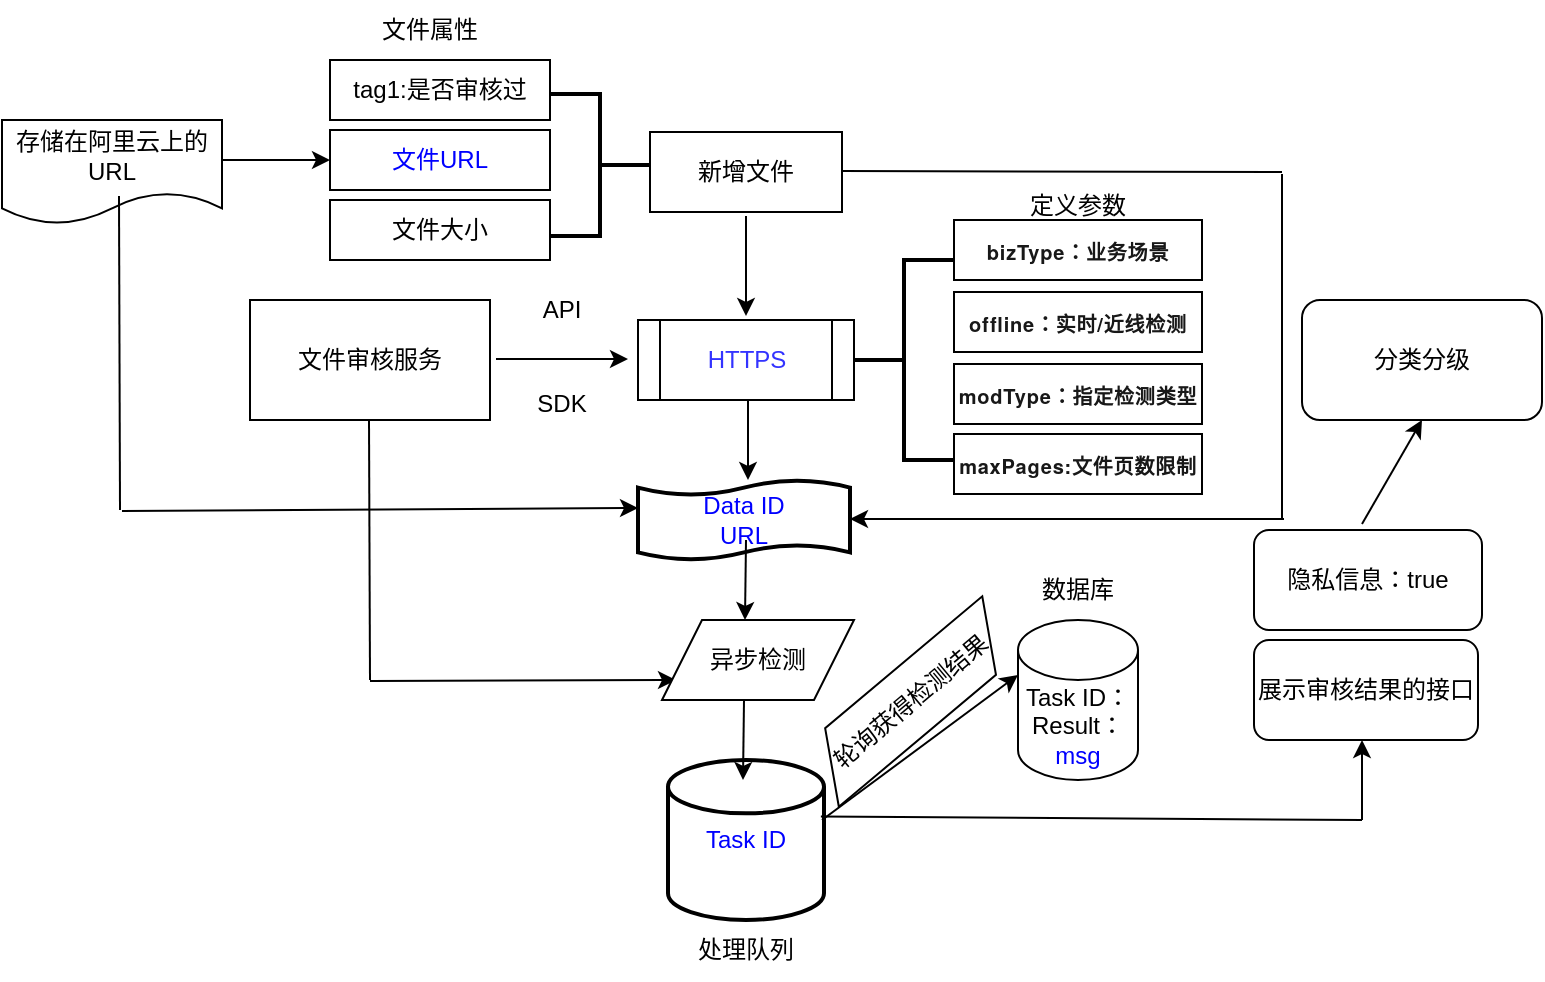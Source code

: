 <mxfile version="24.2.0" type="github">
  <diagram name="第 1 页" id="kZfMJyqTPyE8M1s1wa5J">
    <mxGraphModel dx="883" dy="525" grid="1" gridSize="10" guides="1" tooltips="1" connect="1" arrows="1" fold="1" page="1" pageScale="1" pageWidth="827" pageHeight="1169" math="0" shadow="0">
      <root>
        <mxCell id="0" />
        <mxCell id="1" parent="0" />
        <mxCell id="oO9cuOKb53XaHVMzQk8K-15" value="" style="edgeStyle=orthogonalEdgeStyle;rounded=0;orthogonalLoop=1;jettySize=auto;html=1;" edge="1" parent="1">
          <mxGeometry relative="1" as="geometry">
            <mxPoint x="402" y="158" as="sourcePoint" />
            <mxPoint x="402" y="208" as="targetPoint" />
          </mxGeometry>
        </mxCell>
        <mxCell id="oO9cuOKb53XaHVMzQk8K-1" value="新增文件" style="rounded=0;whiteSpace=wrap;html=1;" vertex="1" parent="1">
          <mxGeometry x="354" y="116" width="96" height="40" as="geometry" />
        </mxCell>
        <mxCell id="oO9cuOKb53XaHVMzQk8K-4" value="&lt;font color=&quot;#3333ff&quot;&gt;HTTPS&lt;/font&gt;" style="shape=process;whiteSpace=wrap;html=1;backgroundOutline=1;" vertex="1" parent="1">
          <mxGeometry x="348" y="210" width="108" height="40" as="geometry" />
        </mxCell>
        <mxCell id="oO9cuOKb53XaHVMzQk8K-5" value="文件审核服务" style="whiteSpace=wrap;html=1;" vertex="1" parent="1">
          <mxGeometry x="154" y="200" width="120" height="60" as="geometry" />
        </mxCell>
        <mxCell id="oO9cuOKb53XaHVMzQk8K-7" value="API" style="text;html=1;align=center;verticalAlign=middle;whiteSpace=wrap;rounded=0;" vertex="1" parent="1">
          <mxGeometry x="280" y="190" width="60" height="30" as="geometry" />
        </mxCell>
        <mxCell id="oO9cuOKb53XaHVMzQk8K-8" value="SDK" style="text;html=1;align=center;verticalAlign=middle;whiteSpace=wrap;rounded=0;" vertex="1" parent="1">
          <mxGeometry x="280" y="237" width="60" height="30" as="geometry" />
        </mxCell>
        <mxCell id="oO9cuOKb53XaHVMzQk8K-10" value="" style="strokeWidth=2;html=1;shape=mxgraph.flowchart.annotation_2;align=left;labelPosition=right;pointerEvents=1;rotation=-180;" vertex="1" parent="1">
          <mxGeometry x="304" y="97" width="50" height="71" as="geometry" />
        </mxCell>
        <mxCell id="oO9cuOKb53XaHVMzQk8K-12" value="tag1:是否审核过" style="rounded=0;whiteSpace=wrap;html=1;" vertex="1" parent="1">
          <mxGeometry x="194" y="80" width="110" height="30" as="geometry" />
        </mxCell>
        <mxCell id="oO9cuOKb53XaHVMzQk8K-13" value="文件大小" style="rounded=0;whiteSpace=wrap;html=1;" vertex="1" parent="1">
          <mxGeometry x="194" y="150" width="110" height="30" as="geometry" />
        </mxCell>
        <mxCell id="oO9cuOKb53XaHVMzQk8K-16" value="" style="strokeWidth=2;html=1;shape=mxgraph.flowchart.annotation_2;align=left;labelPosition=right;pointerEvents=1;" vertex="1" parent="1">
          <mxGeometry x="456" y="180" width="50" height="100" as="geometry" />
        </mxCell>
        <mxCell id="oO9cuOKb53XaHVMzQk8K-17" value="&lt;span style=&quot;box-sizing: border-box; margin: 0px; padding: 0px; font-weight: 700; color: rgb(24, 24, 24); font-family: help-font, &amp;quot;helvetica neue&amp;quot;, &amp;quot;pingfang SC&amp;quot;, arial, &amp;quot;hiragino sans gb&amp;quot;, &amp;quot;microsoft yahei ui&amp;quot;, &amp;quot;microsoft yahei&amp;quot;, simsun, sans-serif; letter-spacing: 0.4px; text-align: left; background-color: rgb(255, 255, 255);&quot; data-spm-anchor-id=&quot;a2c4g.466269.0.i31.5f2d13acDRx4Dj&quot; class=&quot;uicontrol&quot; id=&quot;uicontrol-eda-8k7-6qm&quot; data-tag=&quot;uicontrol&quot;&gt;&lt;font style=&quot;font-size: 10px;&quot;&gt;bizType：业务场景&lt;/font&gt;&lt;/span&gt;" style="rounded=0;whiteSpace=wrap;html=1;" vertex="1" parent="1">
          <mxGeometry x="506" y="160" width="124" height="30" as="geometry" />
        </mxCell>
        <mxCell id="oO9cuOKb53XaHVMzQk8K-18" value="&lt;span style=&quot;box-sizing: border-box; margin: 0px; padding: 0px; font-weight: 700; color: rgb(24, 24, 24); font-family: help-font, &amp;quot;helvetica neue&amp;quot;, &amp;quot;pingfang SC&amp;quot;, arial, &amp;quot;hiragino sans gb&amp;quot;, &amp;quot;microsoft yahei ui&amp;quot;, &amp;quot;microsoft yahei&amp;quot;, simsun, sans-serif; letter-spacing: 0.4px; text-align: left; background-color: rgb(255, 255, 255);&quot; data-spm-anchor-id=&quot;a2c4g.466269.0.i33.5f2d13acDRx4Dj&quot; class=&quot;uicontrol&quot; id=&quot;uicontrol-1wn-hk4-ld6&quot; data-tag=&quot;uicontrol&quot;&gt;&lt;font style=&quot;font-size: 10px;&quot;&gt;offline：实时/近线检测&lt;/font&gt;&lt;/span&gt;" style="rounded=0;whiteSpace=wrap;html=1;" vertex="1" parent="1">
          <mxGeometry x="506" y="196" width="124" height="30" as="geometry" />
        </mxCell>
        <mxCell id="oO9cuOKb53XaHVMzQk8K-19" value="&lt;span style=&quot;box-sizing: border-box; margin: 0px; padding: 0px; font-weight: 700; color: rgb(24, 24, 24); font-family: help-font, &amp;quot;helvetica neue&amp;quot;, &amp;quot;pingfang SC&amp;quot;, arial, &amp;quot;hiragino sans gb&amp;quot;, &amp;quot;microsoft yahei ui&amp;quot;, &amp;quot;microsoft yahei&amp;quot;, simsun, sans-serif; letter-spacing: 0.4px; text-align: left; background-color: rgb(255, 255, 255);&quot; data-spm-anchor-id=&quot;a2c4g.466269.0.i34.5f2d13acDRx4Dj&quot; class=&quot;uicontrol&quot; id=&quot;uicontrol-bt5-73l-lhn&quot; data-tag=&quot;uicontrol&quot;&gt;&lt;font style=&quot;font-size: 10px;&quot;&gt;modType：指定检测类型&lt;/font&gt;&lt;/span&gt;" style="rounded=0;whiteSpace=wrap;html=1;" vertex="1" parent="1">
          <mxGeometry x="506" y="232" width="124" height="30" as="geometry" />
        </mxCell>
        <mxCell id="oO9cuOKb53XaHVMzQk8K-20" value="&lt;span style=&quot;box-sizing: border-box; margin: 0px; padding: 0px; font-weight: 700; color: rgb(24, 24, 24); font-family: help-font, &amp;quot;helvetica neue&amp;quot;, &amp;quot;pingfang SC&amp;quot;, arial, &amp;quot;hiragino sans gb&amp;quot;, &amp;quot;microsoft yahei ui&amp;quot;, &amp;quot;microsoft yahei&amp;quot;, simsun, sans-serif; letter-spacing: 0.4px; text-align: left; background-color: rgb(255, 255, 255);&quot; data-spm-anchor-id=&quot;a2c4g.466269.0.i35.5f2d13acDRx4Dj&quot; class=&quot;uicontrol&quot; id=&quot;uicontrol-gsx-4ou-qrq&quot; data-tag=&quot;uicontrol&quot;&gt;&lt;font style=&quot;font-size: 10px;&quot;&gt;maxPages:文件页数限制&lt;/font&gt;&lt;/span&gt;" style="rounded=0;whiteSpace=wrap;html=1;" vertex="1" parent="1">
          <mxGeometry x="506" y="267" width="124" height="30" as="geometry" />
        </mxCell>
        <mxCell id="oO9cuOKb53XaHVMzQk8K-21" value="定义参数" style="text;html=1;align=center;verticalAlign=middle;whiteSpace=wrap;rounded=0;" vertex="1" parent="1">
          <mxGeometry x="538" y="138" width="60" height="30" as="geometry" />
        </mxCell>
        <mxCell id="oO9cuOKb53XaHVMzQk8K-22" value="" style="endArrow=classic;html=1;rounded=0;" edge="1" parent="1">
          <mxGeometry width="50" height="50" relative="1" as="geometry">
            <mxPoint x="403" y="250" as="sourcePoint" />
            <mxPoint x="403" y="290" as="targetPoint" />
          </mxGeometry>
        </mxCell>
        <mxCell id="oO9cuOKb53XaHVMzQk8K-25" value="&lt;font color=&quot;#0000ff&quot;&gt;Data ID&lt;/font&gt;&lt;div&gt;&lt;font color=&quot;#0000ff&quot;&gt;URL&lt;/font&gt;&lt;/div&gt;" style="shape=tape;whiteSpace=wrap;html=1;strokeWidth=2;size=0.19" vertex="1" parent="1">
          <mxGeometry x="348" y="290" width="106" height="40" as="geometry" />
        </mxCell>
        <mxCell id="oO9cuOKb53XaHVMzQk8K-26" value="&lt;font color=&quot;#0000ff&quot;&gt;文件URL&lt;/font&gt;" style="rounded=0;whiteSpace=wrap;html=1;" vertex="1" parent="1">
          <mxGeometry x="194" y="115" width="110" height="30" as="geometry" />
        </mxCell>
        <mxCell id="oO9cuOKb53XaHVMzQk8K-27" value="&lt;font color=&quot;#0000ff&quot;&gt;Task ID&lt;/font&gt;" style="strokeWidth=2;html=1;shape=mxgraph.flowchart.database;whiteSpace=wrap;" vertex="1" parent="1">
          <mxGeometry x="363" y="430" width="78" height="80" as="geometry" />
        </mxCell>
        <mxCell id="oO9cuOKb53XaHVMzQk8K-28" value="" style="endArrow=classic;html=1;rounded=0;" edge="1" parent="1">
          <mxGeometry width="50" height="50" relative="1" as="geometry">
            <mxPoint x="402" y="320" as="sourcePoint" />
            <mxPoint x="401.5" y="360" as="targetPoint" />
          </mxGeometry>
        </mxCell>
        <mxCell id="oO9cuOKb53XaHVMzQk8K-29" value="Task ID：Result：&lt;font color=&quot;#0000ff&quot;&gt;msg&lt;/font&gt;" style="shape=cylinder3;whiteSpace=wrap;html=1;boundedLbl=1;backgroundOutline=1;size=15;" vertex="1" parent="1">
          <mxGeometry x="538" y="360" width="60" height="80" as="geometry" />
        </mxCell>
        <mxCell id="oO9cuOKb53XaHVMzQk8K-31" value="" style="endArrow=none;html=1;rounded=0;" edge="1" parent="1">
          <mxGeometry width="50" height="50" relative="1" as="geometry">
            <mxPoint x="450" y="135.5" as="sourcePoint" />
            <mxPoint x="670" y="136" as="targetPoint" />
          </mxGeometry>
        </mxCell>
        <mxCell id="oO9cuOKb53XaHVMzQk8K-32" value="" style="endArrow=none;html=1;rounded=0;" edge="1" parent="1">
          <mxGeometry width="50" height="50" relative="1" as="geometry">
            <mxPoint x="670" y="310" as="sourcePoint" />
            <mxPoint x="670" y="137" as="targetPoint" />
          </mxGeometry>
        </mxCell>
        <mxCell id="oO9cuOKb53XaHVMzQk8K-35" value="" style="endArrow=classic;html=1;rounded=0;" edge="1" parent="1">
          <mxGeometry width="50" height="50" relative="1" as="geometry">
            <mxPoint x="277" y="229.5" as="sourcePoint" />
            <mxPoint x="343" y="229.5" as="targetPoint" />
          </mxGeometry>
        </mxCell>
        <mxCell id="oO9cuOKb53XaHVMzQk8K-36" value="" style="endArrow=classic;html=1;rounded=0;" edge="1" parent="1">
          <mxGeometry width="50" height="50" relative="1" as="geometry">
            <mxPoint x="671" y="309.5" as="sourcePoint" />
            <mxPoint x="454" y="309.5" as="targetPoint" />
          </mxGeometry>
        </mxCell>
        <mxCell id="oO9cuOKb53XaHVMzQk8K-38" value="" style="endArrow=none;html=1;rounded=0;" edge="1" parent="1">
          <mxGeometry width="50" height="50" relative="1" as="geometry">
            <mxPoint x="214" y="390" as="sourcePoint" />
            <mxPoint x="213.5" y="260" as="targetPoint" />
          </mxGeometry>
        </mxCell>
        <mxCell id="oO9cuOKb53XaHVMzQk8K-39" value="" style="endArrow=classic;html=1;rounded=0;" edge="1" parent="1">
          <mxGeometry width="50" height="50" relative="1" as="geometry">
            <mxPoint x="214" y="390.5" as="sourcePoint" />
            <mxPoint x="367" y="390" as="targetPoint" />
          </mxGeometry>
        </mxCell>
        <mxCell id="oO9cuOKb53XaHVMzQk8K-40" value="数据库" style="text;html=1;align=center;verticalAlign=middle;whiteSpace=wrap;rounded=0;" vertex="1" parent="1">
          <mxGeometry x="538" y="330" width="60" height="30" as="geometry" />
        </mxCell>
        <mxCell id="oO9cuOKb53XaHVMzQk8K-41" value="处理队列" style="text;html=1;align=center;verticalAlign=middle;whiteSpace=wrap;rounded=0;" vertex="1" parent="1">
          <mxGeometry x="372" y="510" width="60" height="30" as="geometry" />
        </mxCell>
        <mxCell id="oO9cuOKb53XaHVMzQk8K-43" value="" style="endArrow=none;html=1;rounded=0;exitX=0.98;exitY=0.353;exitDx=0;exitDy=0;exitPerimeter=0;" edge="1" parent="1" source="oO9cuOKb53XaHVMzQk8K-27">
          <mxGeometry width="50" height="50" relative="1" as="geometry">
            <mxPoint x="450" y="460" as="sourcePoint" />
            <mxPoint x="710" y="460" as="targetPoint" />
          </mxGeometry>
        </mxCell>
        <mxCell id="oO9cuOKb53XaHVMzQk8K-44" value="" style="endArrow=classic;html=1;rounded=0;" edge="1" parent="1">
          <mxGeometry width="50" height="50" relative="1" as="geometry">
            <mxPoint x="710" y="460" as="sourcePoint" />
            <mxPoint x="710" y="420" as="targetPoint" />
          </mxGeometry>
        </mxCell>
        <mxCell id="oO9cuOKb53XaHVMzQk8K-46" value="展示审核结果的接口" style="rounded=1;whiteSpace=wrap;html=1;" vertex="1" parent="1">
          <mxGeometry x="656" y="370" width="112" height="50" as="geometry" />
        </mxCell>
        <mxCell id="oO9cuOKb53XaHVMzQk8K-47" value="存储在阿里云上的URL" style="shape=document;whiteSpace=wrap;html=1;boundedLbl=1;" vertex="1" parent="1">
          <mxGeometry x="30" y="110" width="110" height="52" as="geometry" />
        </mxCell>
        <mxCell id="oO9cuOKb53XaHVMzQk8K-48" value="" style="endArrow=classic;html=1;rounded=0;entryX=0;entryY=0.5;entryDx=0;entryDy=0;" edge="1" parent="1" target="oO9cuOKb53XaHVMzQk8K-26">
          <mxGeometry width="50" height="50" relative="1" as="geometry">
            <mxPoint x="140" y="130" as="sourcePoint" />
            <mxPoint x="184" y="130" as="targetPoint" />
          </mxGeometry>
        </mxCell>
        <mxCell id="oO9cuOKb53XaHVMzQk8K-49" value="文件属性" style="text;html=1;align=center;verticalAlign=middle;whiteSpace=wrap;rounded=0;" vertex="1" parent="1">
          <mxGeometry x="214" y="50" width="60" height="30" as="geometry" />
        </mxCell>
        <mxCell id="oO9cuOKb53XaHVMzQk8K-50" value="" style="endArrow=none;html=1;rounded=0;" edge="1" parent="1">
          <mxGeometry width="50" height="50" relative="1" as="geometry">
            <mxPoint x="89" y="305" as="sourcePoint" />
            <mxPoint x="88.5" y="148" as="targetPoint" />
          </mxGeometry>
        </mxCell>
        <mxCell id="oO9cuOKb53XaHVMzQk8K-52" value="" style="endArrow=classic;html=1;rounded=0;entryX=0;entryY=0.35;entryDx=0;entryDy=0;entryPerimeter=0;" edge="1" parent="1" target="oO9cuOKb53XaHVMzQk8K-25">
          <mxGeometry width="50" height="50" relative="1" as="geometry">
            <mxPoint x="90" y="305.5" as="sourcePoint" />
            <mxPoint x="180" y="305.5" as="targetPoint" />
          </mxGeometry>
        </mxCell>
        <mxCell id="oO9cuOKb53XaHVMzQk8K-53" value="异步检测" style="shape=parallelogram;perimeter=parallelogramPerimeter;whiteSpace=wrap;html=1;fixedSize=1;" vertex="1" parent="1">
          <mxGeometry x="360" y="360" width="96" height="40" as="geometry" />
        </mxCell>
        <mxCell id="oO9cuOKb53XaHVMzQk8K-54" value="" style="endArrow=classic;html=1;rounded=0;" edge="1" parent="1">
          <mxGeometry width="50" height="50" relative="1" as="geometry">
            <mxPoint x="401" y="400" as="sourcePoint" />
            <mxPoint x="400.5" y="440" as="targetPoint" />
          </mxGeometry>
        </mxCell>
        <mxCell id="oO9cuOKb53XaHVMzQk8K-55" value="" style="endArrow=classic;html=1;rounded=0;entryX=0;entryY=0;entryDx=0;entryDy=27.5;entryPerimeter=0;" edge="1" parent="1" target="oO9cuOKb53XaHVMzQk8K-29">
          <mxGeometry width="50" height="50" relative="1" as="geometry">
            <mxPoint x="440" y="460" as="sourcePoint" />
            <mxPoint x="500" y="410" as="targetPoint" />
          </mxGeometry>
        </mxCell>
        <mxCell id="oO9cuOKb53XaHVMzQk8K-56" value="隐私信息：true" style="rounded=1;whiteSpace=wrap;html=1;" vertex="1" parent="1">
          <mxGeometry x="656" y="315" width="114" height="50" as="geometry" />
        </mxCell>
        <mxCell id="oO9cuOKb53XaHVMzQk8K-57" value="分类分级" style="rounded=1;whiteSpace=wrap;html=1;" vertex="1" parent="1">
          <mxGeometry x="680" y="200" width="120" height="60" as="geometry" />
        </mxCell>
        <mxCell id="oO9cuOKb53XaHVMzQk8K-58" value="" style="endArrow=classic;html=1;rounded=0;entryX=0.5;entryY=1;entryDx=0;entryDy=0;" edge="1" parent="1" target="oO9cuOKb53XaHVMzQk8K-57">
          <mxGeometry width="50" height="50" relative="1" as="geometry">
            <mxPoint x="710" y="312" as="sourcePoint" />
            <mxPoint x="760" y="262" as="targetPoint" />
          </mxGeometry>
        </mxCell>
        <mxCell id="oO9cuOKb53XaHVMzQk8K-59" value="轮询获得检测结果" style="shape=parallelogram;perimeter=parallelogramPerimeter;whiteSpace=wrap;html=1;fixedSize=1;rotation=-40;" vertex="1" parent="1">
          <mxGeometry x="423" y="383.51" width="122.56" height="34.49" as="geometry" />
        </mxCell>
      </root>
    </mxGraphModel>
  </diagram>
</mxfile>
